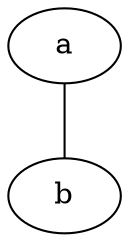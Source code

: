 graph simplespeed {
    // 3 nodes: a, b, and c
    flowexport=text
    counterexportfile="counters"
    flowsampling=1.0
    pktsampling=1.0
    exportcycle=60
    counterexport=True
    counterexportinterval=1
    longflowtmo=60
    flowinactivetmo=60
    measurementnodes="a b"
    commonharpoon="flowsize=pareto(10000.0,1.2) flowstart=exponential(100) ipproto=randomchoice(6) sport=randomchoice(22,80,443) dport=randomunifint(1025,65535) lossrate=randomchoice(0.001)"

    a [ 
        autoack="False"
        ipdests="10.0.0.0/24"
        traffic="modulate"
        modulate="modulator start=0.0 generator=tcfg profile=((3600,),(1,))"
        tcfg="harpoon ipsrc=10.0.0.0/24 ipdst=10.0.1.0/24 $commonharpoon"
    ];

    b [ 
        autoack="False"
        ipdests="10.0.1.0/24" 
    ];


    // links 
    a -- b [weight=10, capacity="1Gb", delay="43ms"];
}
